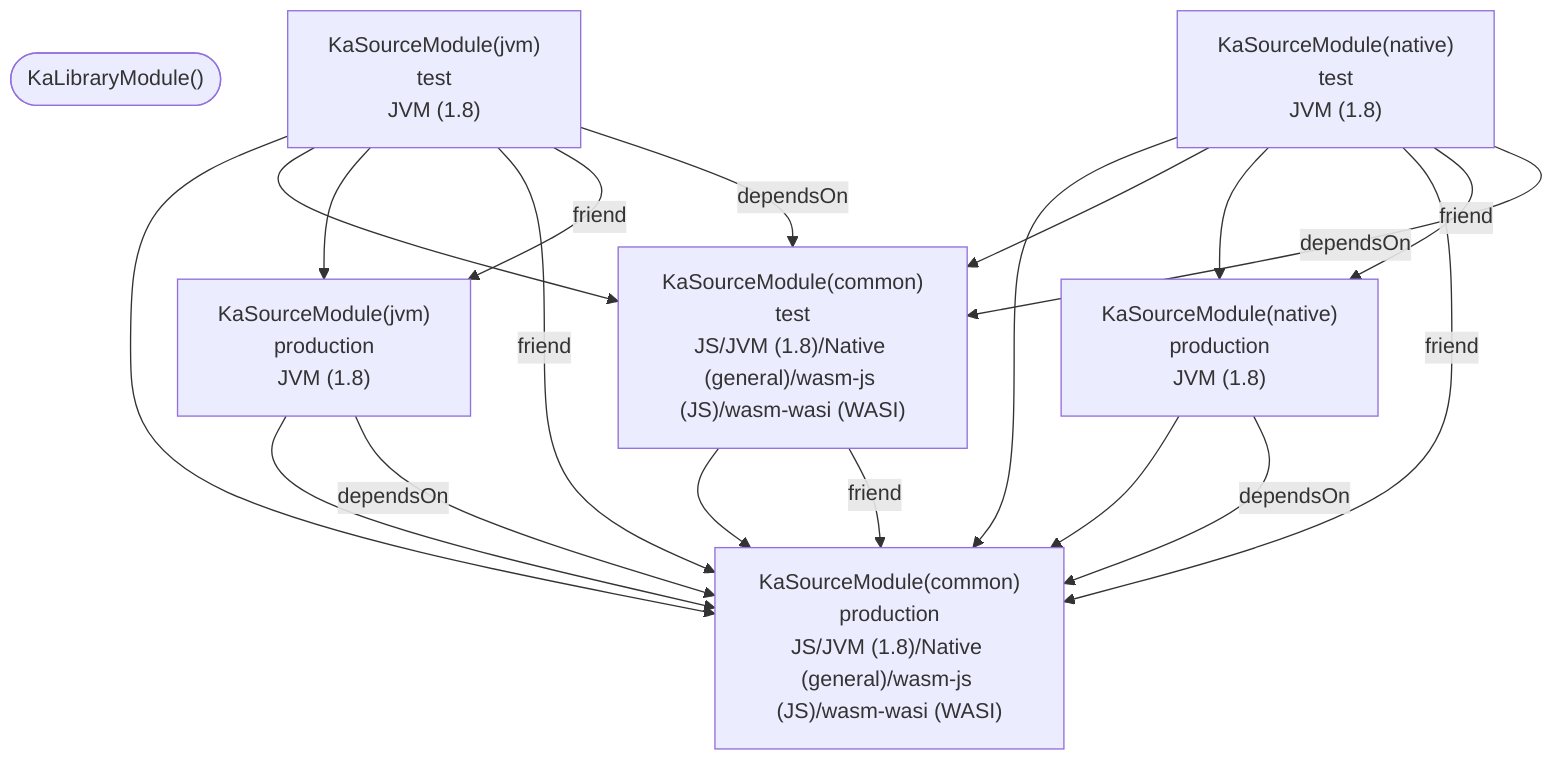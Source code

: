 graph TD
  KaLibraryModule_0(["KaLibraryModule(<SDK>)"])
  KaSourceModule_1["KaSourceModule(common)<br />production<br />JS/JVM (1.8)/Native (general)/wasm-js (JS)/wasm-wasi (WASI)"]
  KaSourceModule_2["KaSourceModule(common)<br />test<br />JS/JVM (1.8)/Native (general)/wasm-js (JS)/wasm-wasi (WASI)"]
  KaSourceModule_3["KaSourceModule(jvm)<br />production<br />JVM (1.8)"]
  KaSourceModule_4["KaSourceModule(jvm)<br />test<br />JVM (1.8)"]
  KaSourceModule_5["KaSourceModule(native)<br />production<br />JVM (1.8)"]
  KaSourceModule_6["KaSourceModule(native)<br />test<br />JVM (1.8)"]
  KaSourceModule_2 --> KaSourceModule_1
  KaSourceModule_3 --> KaSourceModule_1
  KaSourceModule_4 --> KaSourceModule_1
  KaSourceModule_4 --> KaSourceModule_2
  KaSourceModule_4 --> KaSourceModule_3
  KaSourceModule_5 --> KaSourceModule_1
  KaSourceModule_6 --> KaSourceModule_1
  KaSourceModule_6 --> KaSourceModule_2
  KaSourceModule_6 --> KaSourceModule_5
  KaSourceModule_2 --friend--> KaSourceModule_1
  KaSourceModule_4 --friend--> KaSourceModule_1
  KaSourceModule_4 --friend--> KaSourceModule_3
  KaSourceModule_6 --friend--> KaSourceModule_1
  KaSourceModule_6 --friend--> KaSourceModule_5
  KaSourceModule_3 --dependsOn--> KaSourceModule_1
  KaSourceModule_4 --dependsOn--> KaSourceModule_2
  KaSourceModule_5 --dependsOn--> KaSourceModule_1
  KaSourceModule_6 --dependsOn--> KaSourceModule_2
